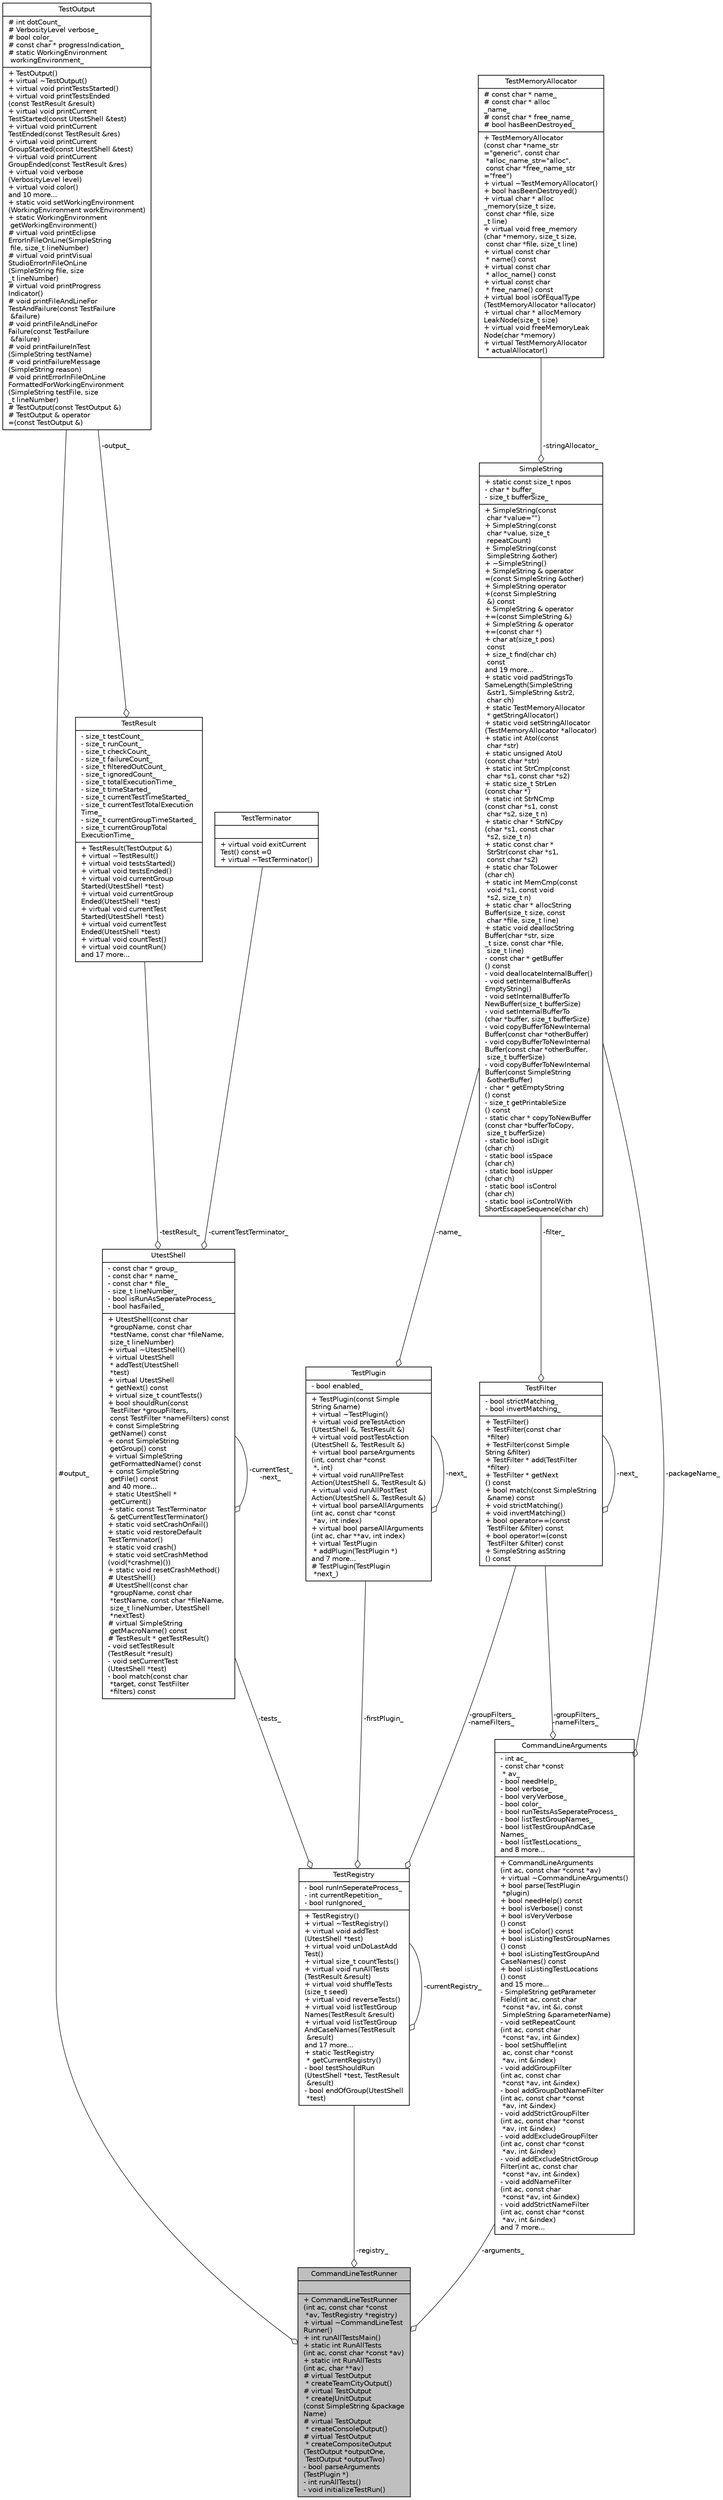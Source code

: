 digraph "CommandLineTestRunner"
{
 // LATEX_PDF_SIZE
  edge [fontname="Helvetica",fontsize="10",labelfontname="Helvetica",labelfontsize="10"];
  node [fontname="Helvetica",fontsize="10",shape=record];
  Node1 [label="{CommandLineTestRunner\n||+  CommandLineTestRunner\l(int ac, const char *const\l *av, TestRegistry *registry)\l+ virtual ~CommandLineTest\lRunner()\l+ int runAllTestsMain()\l+ static int RunAllTests\l(int ac, const char *const *av)\l+ static int RunAllTests\l(int ac, char **av)\l# virtual TestOutput\l * createTeamCityOutput()\l# virtual TestOutput\l * createJUnitOutput\l(const SimpleString &package\lName)\l# virtual TestOutput\l * createConsoleOutput()\l# virtual TestOutput\l * createCompositeOutput\l(TestOutput *outputOne,\l TestOutput *outputTwo)\l- bool parseArguments\l(TestPlugin *)\l- int runAllTests()\l- void initializeTestRun()\l}",height=0.2,width=0.4,color="black", fillcolor="grey75", style="filled", fontcolor="black",tooltip=" "];
  Node2 -> Node1 [color="grey25",fontsize="10",style="solid",label=" #output_" ,arrowhead="odiamond",fontname="Helvetica"];
  Node2 [label="{TestOutput\n|# int dotCount_\l# VerbosityLevel verbose_\l# bool color_\l# const char * progressIndication_\l# static WorkingEnvironment\l workingEnvironment_\l|+  TestOutput()\l+ virtual ~TestOutput()\l+ virtual void printTestsStarted()\l+ virtual void printTestsEnded\l(const TestResult &result)\l+ virtual void printCurrent\lTestStarted(const UtestShell &test)\l+ virtual void printCurrent\lTestEnded(const TestResult &res)\l+ virtual void printCurrent\lGroupStarted(const UtestShell &test)\l+ virtual void printCurrent\lGroupEnded(const TestResult &res)\l+ virtual void verbose\l(VerbosityLevel level)\l+ virtual void color()\land 10 more...\l+ static void setWorkingEnvironment\l(WorkingEnvironment workEnvironment)\l+ static WorkingEnvironment\l getWorkingEnvironment()\l# virtual void printEclipse\lErrorInFileOnLine(SimpleString\l file, size_t lineNumber)\l# virtual void printVisual\lStudioErrorInFileOnLine\l(SimpleString file, size\l_t lineNumber)\l# virtual void printProgress\lIndicator()\l# void printFileAndLineFor\lTestAndFailure(const TestFailure\l &failure)\l# void printFileAndLineFor\lFailure(const TestFailure\l &failure)\l# void printFailureInTest\l(SimpleString testName)\l# void printFailureMessage\l(SimpleString reason)\l# void printErrorInFileOnLine\lFormattedForWorkingEnvironment\l(SimpleString testFile, size\l_t lineNumber)\l#  TestOutput(const TestOutput &)\l# TestOutput & operator\l=(const TestOutput &)\l}",height=0.2,width=0.4,color="black", fillcolor="white", style="filled",URL="$classTestOutput.html",tooltip=" "];
  Node3 -> Node1 [color="grey25",fontsize="10",style="solid",label=" -arguments_" ,arrowhead="odiamond",fontname="Helvetica"];
  Node3 [label="{CommandLineArguments\n|- int ac_\l- const char *const \l * av_\l- bool needHelp_\l- bool verbose_\l- bool veryVerbose_\l- bool color_\l- bool runTestsAsSeperateProcess_\l- bool listTestGroupNames_\l- bool listTestGroupAndCase\lNames_\l- bool listTestLocations_\land 8 more...\l|+  CommandLineArguments\l(int ac, const char *const *av)\l+ virtual ~CommandLineArguments()\l+ bool parse(TestPlugin\l *plugin)\l+ bool needHelp() const\l+ bool isVerbose() const\l+ bool isVeryVerbose\l() const\l+ bool isColor() const\l+ bool isListingTestGroupNames\l() const\l+ bool isListingTestGroupAnd\lCaseNames() const\l+ bool isListingTestLocations\l() const\land 15 more...\l- SimpleString getParameter\lField(int ac, const char\l *const *av, int &i, const\l SimpleString &parameterName)\l- void setRepeatCount\l(int ac, const char\l *const *av, int &index)\l- bool setShuffle(int\l ac, const char *const\l *av, int &index)\l- void addGroupFilter\l(int ac, const char\l *const *av, int &index)\l- bool addGroupDotNameFilter\l(int ac, const char *const\l *av, int &index)\l- void addStrictGroupFilter\l(int ac, const char *const\l *av, int &index)\l- void addExcludeGroupFilter\l(int ac, const char *const\l *av, int &index)\l- void addExcludeStrictGroup\lFilter(int ac, const char\l *const *av, int &index)\l- void addNameFilter\l(int ac, const char\l *const *av, int &index)\l- void addStrictNameFilter\l(int ac, const char *const\l *av, int &index)\land 7 more...\l}",height=0.2,width=0.4,color="black", fillcolor="white", style="filled",URL="$classCommandLineArguments.html",tooltip=" "];
  Node4 -> Node3 [color="grey25",fontsize="10",style="solid",label=" -groupFilters_\n-nameFilters_" ,arrowhead="odiamond",fontname="Helvetica"];
  Node4 [label="{TestFilter\n|- bool strictMatching_\l- bool invertMatching_\l|+  TestFilter()\l+  TestFilter(const char\l *filter)\l+  TestFilter(const Simple\lString &filter)\l+ TestFilter * add(TestFilter\l *filter)\l+ TestFilter * getNext\l() const\l+ bool match(const SimpleString\l &name) const\l+ void strictMatching()\l+ void invertMatching()\l+ bool operator==(const\l TestFilter &filter) const\l+ bool operator!=(const\l TestFilter &filter) const\l+ SimpleString asString\l() const\l}",height=0.2,width=0.4,color="black", fillcolor="white", style="filled",URL="$classTestFilter.html",tooltip=" "];
  Node5 -> Node4 [color="grey25",fontsize="10",style="solid",label=" -filter_" ,arrowhead="odiamond",fontname="Helvetica"];
  Node5 [label="{SimpleString\n|+ static const size_t npos\l- char * buffer_\l- size_t bufferSize_\l|+  SimpleString(const\l char *value=\"\")\l+  SimpleString(const\l char *value, size_t\l repeatCount)\l+  SimpleString(const\l SimpleString &other)\l+  ~SimpleString()\l+ SimpleString & operator\l=(const SimpleString &other)\l+ SimpleString operator\l+(const SimpleString\l &) const\l+ SimpleString & operator\l+=(const SimpleString &)\l+ SimpleString & operator\l+=(const char *)\l+ char at(size_t pos)\l const\l+ size_t find(char ch)\l const\land 19 more...\l+ static void padStringsTo\lSameLength(SimpleString\l &str1, SimpleString &str2,\l char ch)\l+ static TestMemoryAllocator\l * getStringAllocator()\l+ static void setStringAllocator\l(TestMemoryAllocator *allocator)\l+ static int AtoI(const\l char *str)\l+ static unsigned AtoU\l(const char *str)\l+ static int StrCmp(const\l char *s1, const char *s2)\l+ static size_t StrLen\l(const char *)\l+ static int StrNCmp\l(const char *s1, const\l char *s2, size_t n)\l+ static char * StrNCpy\l(char *s1, const char\l *s2, size_t n)\l+ static const char *\l StrStr(const char *s1,\l const char *s2)\l+ static char ToLower\l(char ch)\l+ static int MemCmp(const\l void *s1, const void\l *s2, size_t n)\l+ static char * allocString\lBuffer(size_t size, const\l char *file, size_t line)\l+ static void deallocString\lBuffer(char *str, size\l_t size, const char *file,\l size_t line)\l- const char * getBuffer\l() const\l- void deallocateInternalBuffer()\l- void setInternalBufferAs\lEmptyString()\l- void setInternalBufferTo\lNewBuffer(size_t bufferSize)\l- void setInternalBufferTo\l(char *buffer, size_t bufferSize)\l- void copyBufferToNewInternal\lBuffer(const char *otherBuffer)\l- void copyBufferToNewInternal\lBuffer(const char *otherBuffer,\l size_t bufferSize)\l- void copyBufferToNewInternal\lBuffer(const SimpleString\l &otherBuffer)\l- char * getEmptyString\l() const\l- size_t getPrintableSize\l() const\l- static char * copyToNewBuffer\l(const char *bufferToCopy,\l size_t bufferSize)\l- static bool isDigit\l(char ch)\l- static bool isSpace\l(char ch)\l- static bool isUpper\l(char ch)\l- static bool isControl\l(char ch)\l- static bool isControlWith\lShortEscapeSequence(char ch)\l}",height=0.2,width=0.4,color="black", fillcolor="white", style="filled",URL="$classSimpleString.html",tooltip=" "];
  Node6 -> Node5 [color="grey25",fontsize="10",style="solid",label=" -stringAllocator_" ,arrowhead="odiamond",fontname="Helvetica"];
  Node6 [label="{TestMemoryAllocator\n|# const char * name_\l# const char * alloc\l_name_\l# const char * free_name_\l# bool hasBeenDestroyed_\l|+  TestMemoryAllocator\l(const char *name_str\l=\"generic\", const char\l *alloc_name_str=\"alloc\",\l const char *free_name_str\l=\"free\")\l+ virtual ~TestMemoryAllocator()\l+ bool hasBeenDestroyed()\l+ virtual char * alloc\l_memory(size_t size,\l const char *file, size\l_t line)\l+ virtual void free_memory\l(char *memory, size_t size,\l const char *file, size_t line)\l+ virtual const char\l * name() const\l+ virtual const char\l * alloc_name() const\l+ virtual const char\l * free_name() const\l+ virtual bool isOfEqualType\l(TestMemoryAllocator *allocator)\l+ virtual char * allocMemory\lLeakNode(size_t size)\l+ virtual void freeMemoryLeak\lNode(char *memory)\l+ virtual TestMemoryAllocator\l * actualAllocator()\l}",height=0.2,width=0.4,color="black", fillcolor="white", style="filled",URL="$classTestMemoryAllocator.html",tooltip=" "];
  Node4 -> Node4 [color="grey25",fontsize="10",style="solid",label=" -next_" ,arrowhead="odiamond",fontname="Helvetica"];
  Node5 -> Node3 [color="grey25",fontsize="10",style="solid",label=" -packageName_" ,arrowhead="odiamond",fontname="Helvetica"];
  Node7 -> Node1 [color="grey25",fontsize="10",style="solid",label=" -registry_" ,arrowhead="odiamond",fontname="Helvetica"];
  Node7 [label="{TestRegistry\n|- bool runInSeperateProcess_\l- int currentRepetition_\l- bool runIgnored_\l|+  TestRegistry()\l+ virtual ~TestRegistry()\l+ virtual void addTest\l(UtestShell *test)\l+ virtual void unDoLastAdd\lTest()\l+ virtual size_t countTests()\l+ virtual void runAllTests\l(TestResult &result)\l+ virtual void shuffleTests\l(size_t seed)\l+ virtual void reverseTests()\l+ virtual void listTestGroup\lNames(TestResult &result)\l+ virtual void listTestGroup\lAndCaseNames(TestResult\l &result)\land 17 more...\l+ static TestRegistry\l * getCurrentRegistry()\l- bool testShouldRun\l(UtestShell *test, TestResult\l &result)\l- bool endOfGroup(UtestShell\l *test)\l}",height=0.2,width=0.4,color="black", fillcolor="white", style="filled",URL="$classTestRegistry.html",tooltip=" "];
  Node8 -> Node7 [color="grey25",fontsize="10",style="solid",label=" -tests_" ,arrowhead="odiamond",fontname="Helvetica"];
  Node8 [label="{UtestShell\n|- const char * group_\l- const char * name_\l- const char * file_\l- size_t lineNumber_\l- bool isRunAsSeperateProcess_\l- bool hasFailed_\l|+  UtestShell(const char\l *groupName, const char\l *testName, const char *fileName,\l size_t lineNumber)\l+ virtual ~UtestShell()\l+ virtual UtestShell\l * addTest(UtestShell\l *test)\l+ virtual UtestShell\l * getNext() const\l+ virtual size_t countTests()\l+ bool shouldRun(const\l TestFilter *groupFilters,\l const TestFilter *nameFilters) const\l+ const SimpleString\l getName() const\l+ const SimpleString\l getGroup() const\l+ virtual SimpleString\l getFormattedName() const\l+ const SimpleString\l getFile() const\land 40 more...\l+ static UtestShell *\l getCurrent()\l+ static const TestTerminator\l & getCurrentTestTerminator()\l+ static void setCrashOnFail()\l+ static void restoreDefault\lTestTerminator()\l+ static void crash()\l+ static void setCrashMethod\l(void(*crashme)())\l+ static void resetCrashMethod()\l#  UtestShell()\l#  UtestShell(const char\l *groupName, const char\l *testName, const char *fileName,\l size_t lineNumber, UtestShell\l *nextTest)\l# virtual SimpleString\l getMacroName() const\l# TestResult * getTestResult()\l- void setTestResult\l(TestResult *result)\l- void setCurrentTest\l(UtestShell *test)\l- bool match(const char\l *target, const TestFilter\l *filters) const\l}",height=0.2,width=0.4,color="black", fillcolor="white", style="filled",URL="$classUtestShell.html",tooltip=" "];
  Node8 -> Node8 [color="grey25",fontsize="10",style="solid",label=" -currentTest_\n-next_" ,arrowhead="odiamond",fontname="Helvetica"];
  Node9 -> Node8 [color="grey25",fontsize="10",style="solid",label=" -testResult_" ,arrowhead="odiamond",fontname="Helvetica"];
  Node9 [label="{TestResult\n|- size_t testCount_\l- size_t runCount_\l- size_t checkCount_\l- size_t failureCount_\l- size_t filteredOutCount_\l- size_t ignoredCount_\l- size_t totalExecutionTime_\l- size_t timeStarted_\l- size_t currentTestTimeStarted_\l- size_t currentTestTotalExecution\lTime_\l- size_t currentGroupTimeStarted_\l- size_t currentGroupTotal\lExecutionTime_\l|+  TestResult(TestOutput &)\l+ virtual ~TestResult()\l+ virtual void testsStarted()\l+ virtual void testsEnded()\l+ virtual void currentGroup\lStarted(UtestShell *test)\l+ virtual void currentGroup\lEnded(UtestShell *test)\l+ virtual void currentTest\lStarted(UtestShell *test)\l+ virtual void currentTest\lEnded(UtestShell *test)\l+ virtual void countTest()\l+ virtual void countRun()\land 17 more...\l}",height=0.2,width=0.4,color="black", fillcolor="white", style="filled",URL="$classTestResult.html",tooltip=" "];
  Node2 -> Node9 [color="grey25",fontsize="10",style="solid",label=" -output_" ,arrowhead="odiamond",fontname="Helvetica"];
  Node10 -> Node8 [color="grey25",fontsize="10",style="solid",label=" -currentTestTerminator_" ,arrowhead="odiamond",fontname="Helvetica"];
  Node10 [label="{TestTerminator\n||+ virtual void exitCurrent\lTest() const =0\l+ virtual ~TestTerminator()\l}",height=0.2,width=0.4,color="black", fillcolor="white", style="filled",URL="$classTestTerminator.html",tooltip=" "];
  Node4 -> Node7 [color="grey25",fontsize="10",style="solid",label=" -groupFilters_\n-nameFilters_" ,arrowhead="odiamond",fontname="Helvetica"];
  Node11 -> Node7 [color="grey25",fontsize="10",style="solid",label=" -firstPlugin_" ,arrowhead="odiamond",fontname="Helvetica"];
  Node11 [label="{TestPlugin\n|- bool enabled_\l|+  TestPlugin(const Simple\lString &name)\l+ virtual ~TestPlugin()\l+ virtual void preTestAction\l(UtestShell &, TestResult &)\l+ virtual void postTestAction\l(UtestShell &, TestResult &)\l+ virtual bool parseArguments\l(int, const char *const\l *, int)\l+ virtual void runAllPreTest\lAction(UtestShell &, TestResult &)\l+ virtual void runAllPostTest\lAction(UtestShell &, TestResult &)\l+ virtual bool parseAllArguments\l(int ac, const char *const\l *av, int index)\l+ virtual bool parseAllArguments\l(int ac, char **av, int index)\l+ virtual TestPlugin\l * addPlugin(TestPlugin *)\land 7 more...\l#  TestPlugin(TestPlugin\l *next_)\l}",height=0.2,width=0.4,color="black", fillcolor="white", style="filled",URL="$classTestPlugin.html",tooltip=" "];
  Node11 -> Node11 [color="grey25",fontsize="10",style="solid",label=" -next_" ,arrowhead="odiamond",fontname="Helvetica"];
  Node5 -> Node11 [color="grey25",fontsize="10",style="solid",label=" -name_" ,arrowhead="odiamond",fontname="Helvetica"];
  Node7 -> Node7 [color="grey25",fontsize="10",style="solid",label=" -currentRegistry_" ,arrowhead="odiamond",fontname="Helvetica"];
}
